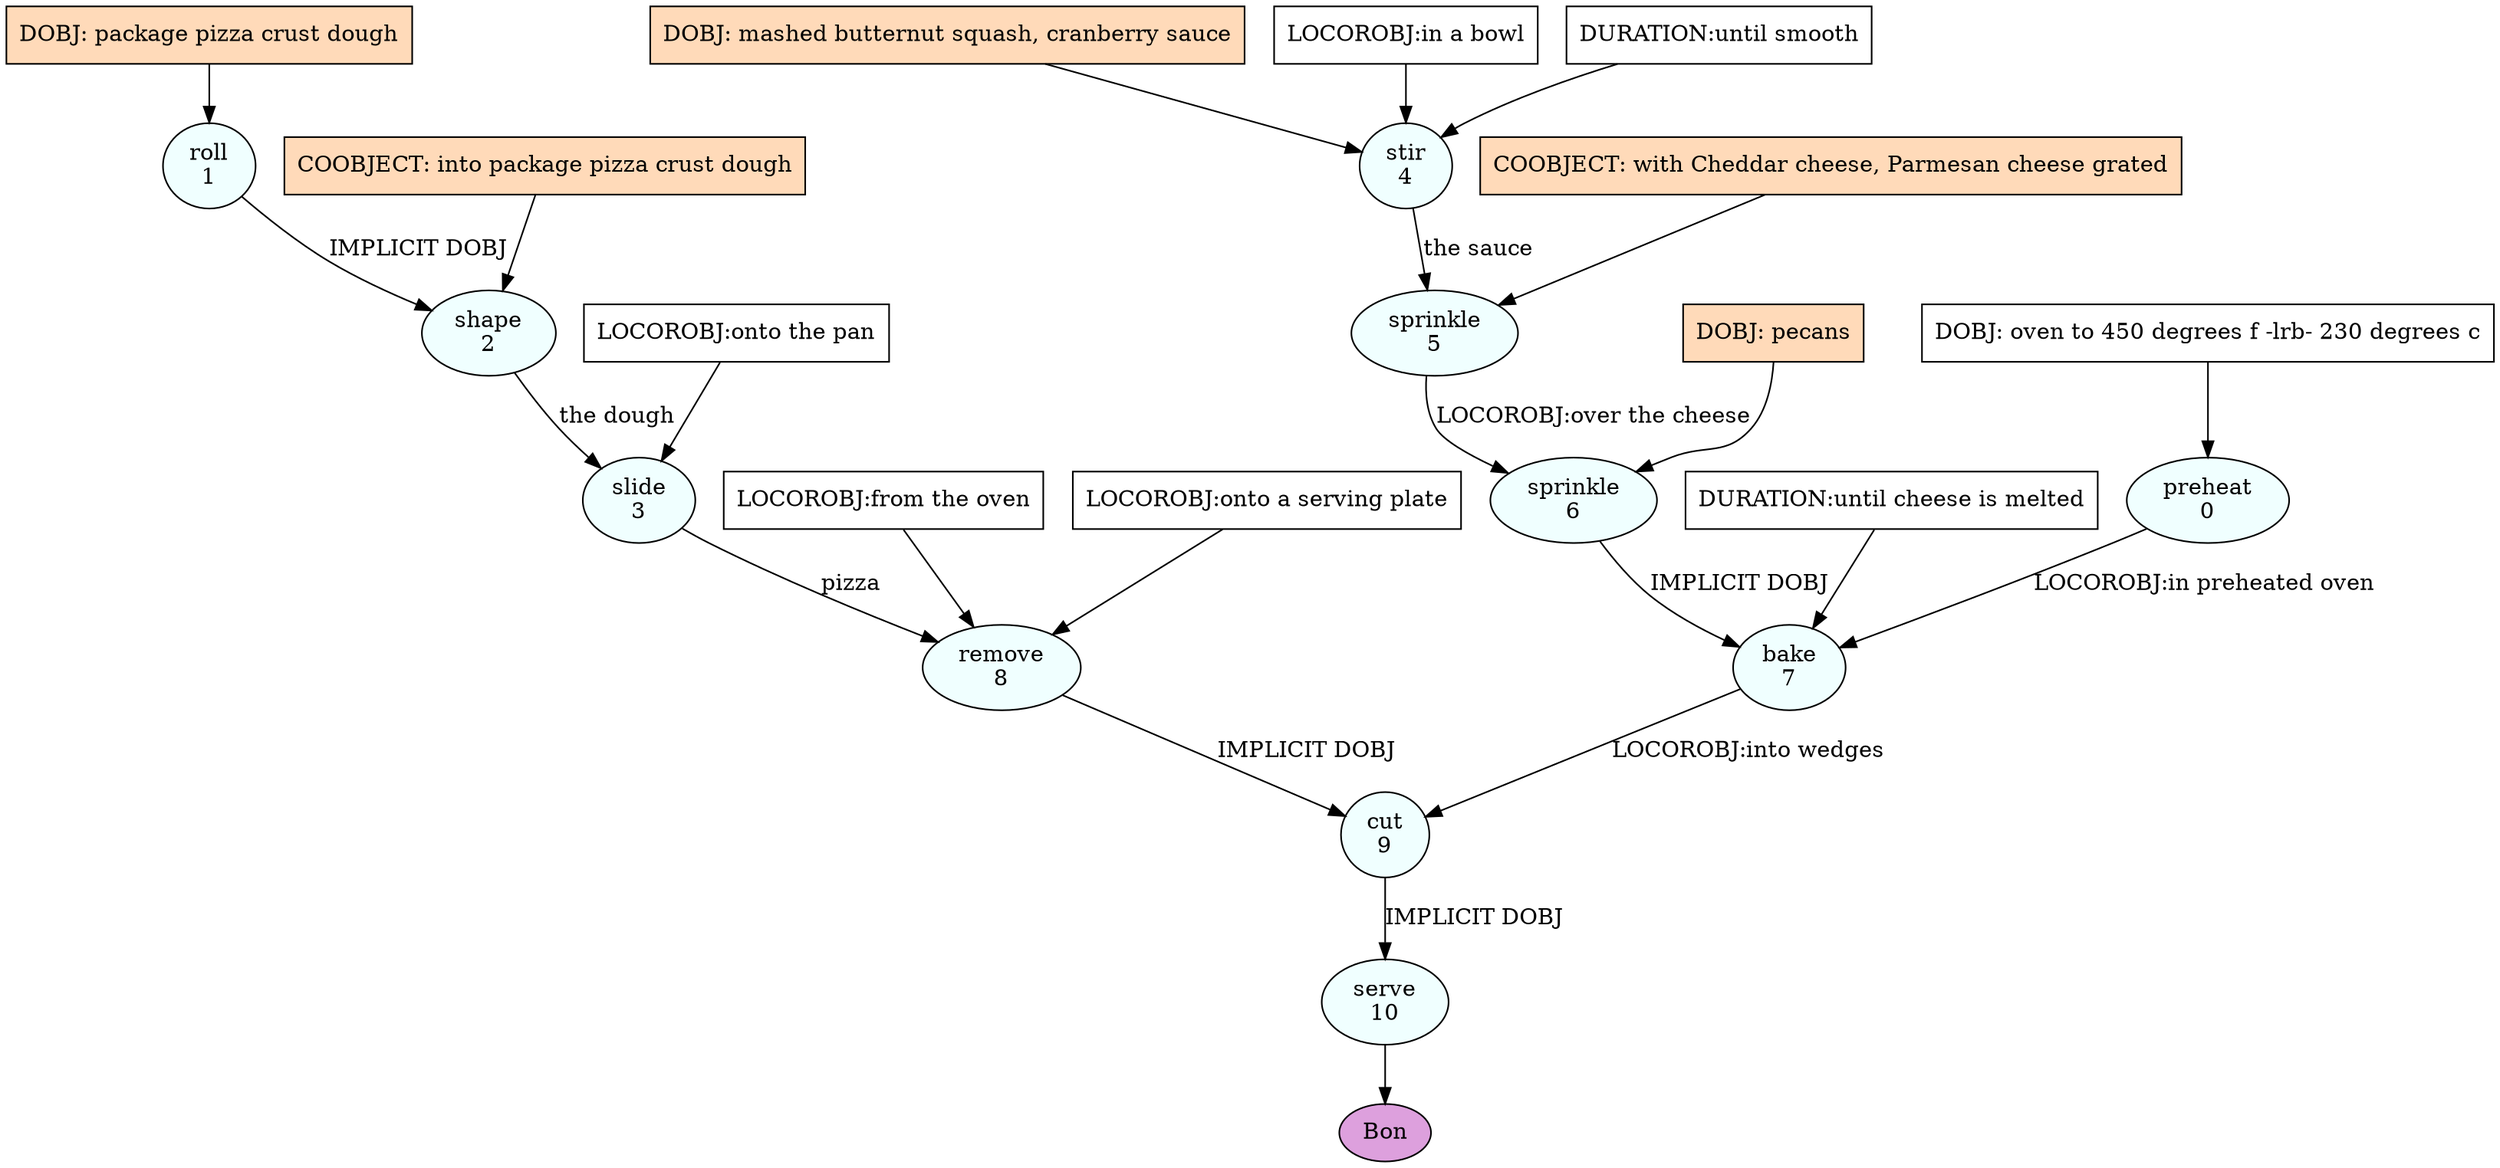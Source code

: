 digraph recipe {
E0[label="preheat
0", shape=oval, style=filled, fillcolor=azure]
E1[label="roll
1", shape=oval, style=filled, fillcolor=azure]
E2[label="shape
2", shape=oval, style=filled, fillcolor=azure]
E3[label="slide
3", shape=oval, style=filled, fillcolor=azure]
E4[label="stir
4", shape=oval, style=filled, fillcolor=azure]
E5[label="sprinkle
5", shape=oval, style=filled, fillcolor=azure]
E6[label="sprinkle
6", shape=oval, style=filled, fillcolor=azure]
E7[label="bake
7", shape=oval, style=filled, fillcolor=azure]
E8[label="remove
8", shape=oval, style=filled, fillcolor=azure]
E9[label="cut
9", shape=oval, style=filled, fillcolor=azure]
E10[label="serve
10", shape=oval, style=filled, fillcolor=azure]
D4[label="DOBJ: mashed butternut squash, cranberry sauce", shape=box, style=filled, fillcolor=peachpuff]
D4 -> E4
P4_0[label="LOCOROBJ:in a bowl", shape=box, style=filled, fillcolor=white]
P4_0 -> E4
P4_1[label="DURATION:until smooth", shape=box, style=filled, fillcolor=white]
P4_1 -> E4
D1[label="DOBJ: package pizza crust dough", shape=box, style=filled, fillcolor=peachpuff]
D1 -> E1
D0[label="DOBJ: oven to 450 degrees f -lrb- 230 degrees c", shape=box, style=filled, fillcolor=white]
D0 -> E0
E1 -> E2 [label="IMPLICIT DOBJ"]
P2_0_ing[label="COOBJECT: into package pizza crust dough", shape=box, style=filled, fillcolor=peachpuff]
P2_0_ing -> E2
E2 -> E3 [label="the dough"]
P3_0_0[label="LOCOROBJ:onto the pan", shape=box, style=filled, fillcolor=white]
P3_0_0 -> E3
E4 -> E5 [label="the sauce"]
P5_0_ing[label="COOBJECT: with Cheddar cheese, Parmesan cheese grated", shape=box, style=filled, fillcolor=peachpuff]
P5_0_ing -> E5
D6_ing[label="DOBJ: pecans", shape=box, style=filled, fillcolor=peachpuff]
D6_ing -> E6
E5 -> E6 [label="LOCOROBJ:over the cheese"]
E6 -> E7 [label="IMPLICIT DOBJ"]
E0 -> E7 [label="LOCOROBJ:in preheated oven"]
P7_1_0[label="DURATION:until cheese is melted", shape=box, style=filled, fillcolor=white]
P7_1_0 -> E7
E3 -> E8 [label="pizza"]
P8_0_0[label="LOCOROBJ:from the oven", shape=box, style=filled, fillcolor=white]
P8_0_0 -> E8
P8_1_0[label="LOCOROBJ:onto a serving plate", shape=box, style=filled, fillcolor=white]
P8_1_0 -> E8
E8 -> E9 [label="IMPLICIT DOBJ"]
E7 -> E9 [label="LOCOROBJ:into wedges"]
E9 -> E10 [label="IMPLICIT DOBJ"]
EOR[label="Bon", shape=oval, style=filled, fillcolor=plum]
E10 -> EOR
}
